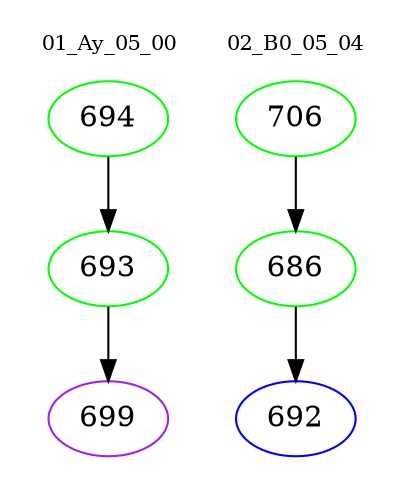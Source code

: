 digraph{
subgraph cluster_0 {
color = white
label = "01_Ay_05_00";
fontsize=10;
T0_694 [label="694", color="green"]
T0_694 -> T0_693 [color="black"]
T0_693 [label="693", color="green"]
T0_693 -> T0_699 [color="black"]
T0_699 [label="699", color="purple"]
}
subgraph cluster_1 {
color = white
label = "02_B0_05_04";
fontsize=10;
T1_706 [label="706", color="green"]
T1_706 -> T1_686 [color="black"]
T1_686 [label="686", color="green"]
T1_686 -> T1_692 [color="black"]
T1_692 [label="692", color="blue"]
}
}
